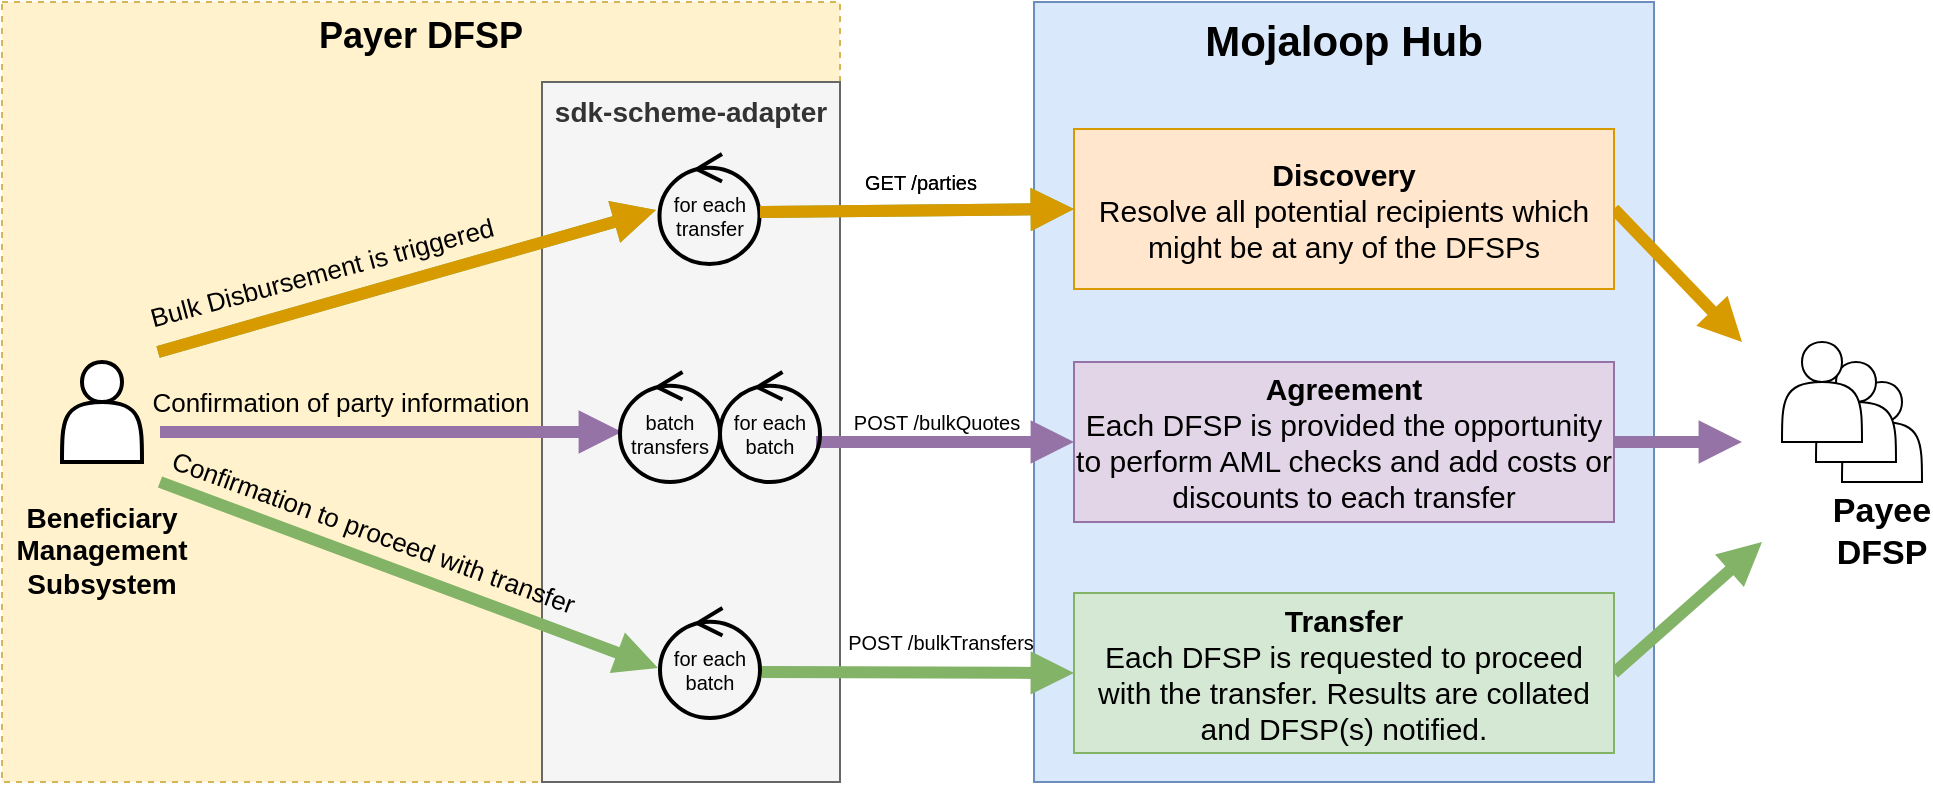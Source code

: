 <mxfile version="20.4.0" type="google" pages="4"><diagram id="Km1FcdJuY6J7c12wdV4D" name="Functional-Overview"><mxGraphModel grid="1" page="1" gridSize="10" guides="1" tooltips="1" connect="1" arrows="1" fold="1" pageScale="1" pageWidth="827" pageHeight="1169" math="0" shadow="0"><root><mxCell id="0"/><mxCell id="1" parent="0"/><mxCell id="uZc4KaeXep6uuGCHa83q-6" value="Payer DFSP" style="rounded=0;whiteSpace=wrap;html=1;dashed=1;fontSize=18;fillColor=#fff2cc;verticalAlign=top;fontStyle=1;strokeColor=#d6b656;" vertex="1" parent="1"><mxGeometry x="1" y="60" width="419" height="390" as="geometry"/></mxCell><mxCell id="uZc4KaeXep6uuGCHa83q-10" value="Mojaloop Hub" style="rounded=0;whiteSpace=wrap;html=1;fontFamily=Helvetica;fontSize=21;fillColor=#dae8fc;strokeColor=#6c8ebf;fontStyle=1;verticalAlign=top;" vertex="1" parent="1"><mxGeometry x="517" y="60" width="310" height="390" as="geometry"/></mxCell><mxCell id="uZc4KaeXep6uuGCHa83q-3" value="sdk-scheme-adapter" style="rounded=0;whiteSpace=wrap;html=1;rotation=0;verticalAlign=top;fontStyle=1;fillColor=#f5f5f5;fontColor=#333333;strokeColor=#666666;fontSize=14;" vertex="1" parent="1"><mxGeometry x="271" y="100" width="149" height="350" as="geometry"/></mxCell><mxCell id="uZc4KaeXep6uuGCHa83q-15" value="GET /parties" style="edgeStyle=none;rounded=0;orthogonalLoop=1;jettySize=auto;html=1;entryX=0;entryY=0.5;entryDx=0;entryDy=0;strokeWidth=6;fontFamily=Helvetica;fontSize=10;endArrow=block;endFill=1;fillColor=#d5e8d4;strokeColor=#82b366;labelBackgroundColor=none;spacing=0;" edge="1" parent="1"><mxGeometry x="0.021" y="14" relative="1" as="geometry"><mxPoint x="380" y="165" as="sourcePoint"/><mxPoint x="537" y="163.5" as="targetPoint"/><mxPoint as="offset"/></mxGeometry></mxCell><mxCell id="uZc4KaeXep6uuGCHa83q-7" value="" style="rounded=0;orthogonalLoop=1;jettySize=auto;html=1;fontSize=13;entryX=-0.035;entryY=0.509;entryDx=0;entryDy=0;fillColor=#d5e8d4;strokeColor=#82b366;strokeWidth=6;endArrow=block;endFill=1;exitX=0.093;exitY=1.08;exitDx=0;exitDy=0;exitPerimeter=0;entryPerimeter=0;labelBackgroundColor=none;" edge="1" parent="1" source="uZc4KaeXep6uuGCHa83q-32" target="uZc4KaeXep6uuGCHa83q-27"><mxGeometry x="-0.119" y="30" relative="1" as="geometry"><mxPoint x="181" y="210" as="sourcePoint"/><mxPoint x="334.75" y="165" as="targetPoint"/><mxPoint as="offset"/></mxGeometry></mxCell><mxCell id="uZc4KaeXep6uuGCHa83q-16" style="edgeStyle=none;rounded=0;orthogonalLoop=1;jettySize=auto;html=1;exitX=1;exitY=0.5;exitDx=0;exitDy=0;strokeWidth=6;fontFamily=Helvetica;fontSize=21;endArrow=block;endFill=1;fillColor=#ffe6cc;strokeColor=#d79b00;" edge="1" parent="1" source="uZc4KaeXep6uuGCHa83q-9"><mxGeometry relative="1" as="geometry"><mxPoint x="871" y="230" as="targetPoint"/></mxGeometry></mxCell><mxCell id="uZc4KaeXep6uuGCHa83q-9" value="&lt;b&gt;Discovery&lt;/b&gt;&lt;br&gt;Resolve all potential recipients which might be at any of the DFSPs on the service" style="text;html=1;strokeColor=#82b366;fillColor=#d5e8d4;align=center;verticalAlign=middle;whiteSpace=wrap;rounded=0;fontSize=15;" vertex="1" parent="1"><mxGeometry x="537" y="123.5" width="270" height="80" as="geometry"/></mxCell><mxCell id="uZc4KaeXep6uuGCHa83q-22" style="edgeStyle=none;rounded=0;orthogonalLoop=1;jettySize=auto;html=1;exitX=1;exitY=0.5;exitDx=0;exitDy=0;strokeWidth=6;fontFamily=Helvetica;fontSize=17;endArrow=block;endFill=1;fillColor=#e1d5e7;strokeColor=#9673a6;" edge="1" parent="1" source="uZc4KaeXep6uuGCHa83q-11"><mxGeometry relative="1" as="geometry"><mxPoint x="871" y="280" as="targetPoint"/></mxGeometry></mxCell><mxCell id="uZc4KaeXep6uuGCHa83q-11" value="&lt;b&gt;Agreement&lt;/b&gt;&lt;br&gt;Each DFSP is provided the opportunity to perform AML checks and add costs or discounts to each transfer" style="text;html=1;strokeColor=#9673a6;fillColor=#e1d5e7;align=center;verticalAlign=middle;whiteSpace=wrap;rounded=0;fontSize=15;" vertex="1" parent="1"><mxGeometry x="537" y="240" width="270" height="80" as="geometry"/></mxCell><mxCell id="uZc4KaeXep6uuGCHa83q-23" style="edgeStyle=none;rounded=0;orthogonalLoop=1;jettySize=auto;html=1;exitX=1;exitY=0.5;exitDx=0;exitDy=0;strokeWidth=6;fontFamily=Helvetica;fontSize=17;endArrow=block;endFill=1;fillColor=#d5e8d4;strokeColor=#82b366;" edge="1" parent="1" source="uZc4KaeXep6uuGCHa83q-12"><mxGeometry relative="1" as="geometry"><mxPoint x="881" y="330" as="targetPoint"/></mxGeometry></mxCell><mxCell id="uZc4KaeXep6uuGCHa83q-12" value="&lt;b&gt;Transfer&lt;/b&gt;&lt;br&gt;Each DFSP is requested to proceed with the transfer. Results are collated and DFSP(s) notified." style="text;html=1;strokeColor=#82b366;fillColor=#d5e8d4;align=center;verticalAlign=middle;whiteSpace=wrap;rounded=0;fontSize=15;" vertex="1" parent="1"><mxGeometry x="537" y="355.5" width="270" height="80" as="geometry"/></mxCell><mxCell id="uZc4KaeXep6uuGCHa83q-18" value="POST /bulkQuotes" style="edgeStyle=none;rounded=0;orthogonalLoop=1;jettySize=auto;html=1;exitX=0.96;exitY=0.636;exitDx=0;exitDy=0;entryX=0;entryY=0.5;entryDx=0;entryDy=0;strokeWidth=6;fontFamily=Helvetica;fontSize=10;endArrow=block;endFill=1;fillColor=#e1d5e7;strokeColor=#9673a6;labelBackgroundColor=none;exitPerimeter=0;" edge="1" parent="1" source="uZc4KaeXep6uuGCHa83q-28" target="uZc4KaeXep6uuGCHa83q-11"><mxGeometry x="-0.072" y="10" relative="1" as="geometry"><mxPoint x="400" y="280" as="sourcePoint"/><mxPoint as="offset"/></mxGeometry></mxCell><mxCell id="uZc4KaeXep6uuGCHa83q-19" value="POST /bulkTransfers" style="edgeStyle=none;rounded=0;orthogonalLoop=1;jettySize=auto;html=1;exitX=1.02;exitY=0.582;exitDx=0;exitDy=0;entryX=0;entryY=0.5;entryDx=0;entryDy=0;strokeWidth=6;fontFamily=Helvetica;fontSize=10;endArrow=block;endFill=1;fillColor=#d5e8d4;strokeColor=#82b366;labelBackgroundColor=none;exitPerimeter=0;" edge="1" parent="1" source="uZc4KaeXep6uuGCHa83q-30" target="uZc4KaeXep6uuGCHa83q-12"><mxGeometry x="0.14" y="15" relative="1" as="geometry"><mxPoint x="374.75" y="400" as="sourcePoint"/><mxPoint as="offset"/></mxGeometry></mxCell><mxCell id="uZc4KaeXep6uuGCHa83q-17" value="Payee DFSP" style="shape=actor;whiteSpace=wrap;html=1;verticalAlign=bottom;spacingBottom=-48;spacingTop=44;fontSize=17;fontStyle=1" vertex="1" parent="1"><mxGeometry x="921" y="250" width="40" height="50" as="geometry"/></mxCell><mxCell id="uZc4KaeXep6uuGCHa83q-20" value="" style="shape=actor;whiteSpace=wrap;html=1;verticalAlign=bottom;spacingBottom=-48;spacingTop=44;fontSize=17;fontStyle=1" vertex="1" parent="1"><mxGeometry x="908" y="240" width="40" height="50" as="geometry"/></mxCell><mxCell id="uZc4KaeXep6uuGCHa83q-21" value="" style="shape=actor;whiteSpace=wrap;html=1;verticalAlign=bottom;spacingBottom=-48;spacingTop=44;fontSize=17;fontStyle=1" vertex="1" parent="1"><mxGeometry x="891" y="230" width="40" height="50" as="geometry"/></mxCell><mxCell id="uZc4KaeXep6uuGCHa83q-25" value="" style="edgeStyle=none;rounded=0;orthogonalLoop=1;jettySize=auto;html=1;entryX=-0.02;entryY=0.545;entryDx=0;entryDy=0;strokeWidth=6;fontFamily=Helvetica;fontSize=13;endArrow=block;endFill=1;fillColor=#d5e8d4;strokeColor=#82b366;entryPerimeter=0;labelBackgroundColor=none;" edge="1" parent="1" target="uZc4KaeXep6uuGCHa83q-30"><mxGeometry x="0.144" y="-12" relative="1" as="geometry"><mxPoint x="80" y="300" as="sourcePoint"/><mxPoint x="334.75" y="400" as="targetPoint"/><mxPoint as="offset"/></mxGeometry></mxCell><mxCell id="uZc4KaeXep6uuGCHa83q-24" value="Confirmation of party information" style="edgeStyle=none;rounded=0;orthogonalLoop=1;jettySize=auto;html=1;entryX=0.02;entryY=0.545;entryDx=0;entryDy=0;strokeWidth=6;fontFamily=Helvetica;fontSize=13;endArrow=block;endFill=1;fillColor=#e1d5e7;strokeColor=#9673a6;labelBackgroundColor=none;entryPerimeter=0;" edge="1" parent="1" target="uZc4KaeXep6uuGCHa83q-26"><mxGeometry x="-0.221" y="15" relative="1" as="geometry"><mxPoint x="80" y="275" as="sourcePoint"/><mxPoint as="offset"/></mxGeometry></mxCell><mxCell id="uZc4KaeXep6uuGCHa83q-1" value="Beneficiary Management Subsystem" style="shape=actor;whiteSpace=wrap;html=1;verticalAlign=bottom;spacingBottom=-72;spacingTop=48;fontSize=14;strokeWidth=2;fontStyle=1" vertex="1" parent="1"><mxGeometry x="31" y="240" width="40" height="50" as="geometry"/></mxCell><mxCell id="uZc4KaeXep6uuGCHa83q-26" value="batch transfers" style="ellipse;shape=umlControl;whiteSpace=wrap;html=1;fontFamily=Helvetica;fontSize=10;fillColor=none;strokeWidth=2;" vertex="1" parent="1"><mxGeometry x="310" y="245" width="50" height="55" as="geometry"/></mxCell><mxCell id="uZc4KaeXep6uuGCHa83q-27" value="for each transfer" style="ellipse;shape=umlControl;whiteSpace=wrap;html=1;fontFamily=Helvetica;fontSize=10;fillColor=none;strokeWidth=2;" vertex="1" parent="1"><mxGeometry x="329.75" y="136" width="50" height="55" as="geometry"/></mxCell><mxCell id="uZc4KaeXep6uuGCHa83q-28" value="for each batch" style="ellipse;shape=umlControl;whiteSpace=wrap;html=1;fontFamily=Helvetica;fontSize=10;fillColor=none;strokeWidth=2;" vertex="1" parent="1"><mxGeometry x="360" y="245" width="50" height="55" as="geometry"/></mxCell><mxCell id="uZc4KaeXep6uuGCHa83q-30" value="for each batch" style="ellipse;shape=umlControl;whiteSpace=wrap;html=1;fontFamily=Helvetica;fontSize=10;fillColor=none;strokeWidth=2;" vertex="1" parent="1"><mxGeometry x="330" y="363" width="50" height="55" as="geometry"/></mxCell><mxCell id="uZc4KaeXep6uuGCHa83q-31" value="&lt;span style=&quot;&quot;&gt;Confirmation to proceed with transfer&lt;/span&gt;" style="text;html=1;strokeColor=none;fillColor=none;align=center;verticalAlign=middle;whiteSpace=wrap;rounded=0;strokeWidth=2;fontFamily=Helvetica;fontSize=13;rotation=20;" vertex="1" parent="1"><mxGeometry x="77" y="310" width="220" height="30" as="geometry"/></mxCell><mxCell id="uZc4KaeXep6uuGCHa83q-32" value="&lt;span style=&quot;&quot;&gt;Bulk Disbursement is triggered&lt;/span&gt;" style="text;html=1;strokeColor=none;fillColor=none;align=center;verticalAlign=middle;whiteSpace=wrap;rounded=0;strokeWidth=2;fontFamily=Helvetica;fontSize=13;rotation=-15;" vertex="1" parent="1"><mxGeometry x="51" y="180" width="220" height="30" as="geometry"/></mxCell><mxCell id="uZc4KaeXep6uuGCHa83q-35" value="" style="rounded=0;orthogonalLoop=1;jettySize=auto;html=1;fontSize=13;entryX=-0.035;entryY=0.509;entryDx=0;entryDy=0;fillColor=#ffe6cc;strokeColor=#d79b00;strokeWidth=6;endArrow=block;endFill=1;exitX=0.093;exitY=1.08;exitDx=0;exitDy=0;exitPerimeter=0;entryPerimeter=0;labelBackgroundColor=none;" edge="1" parent="1"><mxGeometry x="-0.119" y="30" relative="1" as="geometry"><mxPoint x="79.014" y="234.982" as="sourcePoint"/><mxPoint x="328" y="163.995" as="targetPoint"/><mxPoint as="offset"/></mxGeometry></mxCell><mxCell id="uZc4KaeXep6uuGCHa83q-36" value="GET /parties" style="edgeStyle=none;rounded=0;orthogonalLoop=1;jettySize=auto;html=1;entryX=0;entryY=0.5;entryDx=0;entryDy=0;strokeWidth=6;fontFamily=Helvetica;fontSize=10;endArrow=block;endFill=1;fillColor=#ffe6cc;strokeColor=#d79b00;labelBackgroundColor=none;spacing=0;" edge="1" parent="1"><mxGeometry x="0.021" y="14" relative="1" as="geometry"><mxPoint x="380" y="165" as="sourcePoint"/><mxPoint x="537" y="163.5" as="targetPoint"/><mxPoint as="offset"/></mxGeometry></mxCell><mxCell id="uZc4KaeXep6uuGCHa83q-37" value="&lt;b&gt;Discovery&lt;/b&gt;&lt;br&gt;Resolve all potential recipients which might be at any of the DFSPs" style="text;html=1;strokeColor=#d79b00;fillColor=#ffe6cc;align=center;verticalAlign=middle;whiteSpace=wrap;rounded=0;fontSize=15;" vertex="1" parent="1"><mxGeometry x="537" y="123.5" width="270" height="80" as="geometry"/></mxCell></root></mxGraphModel></diagram><diagram id="JYFvtUEj4bcRyOcJ0_q2" name="Architecture-Diagram"><mxGraphModel grid="1" page="1" gridSize="10" guides="1" tooltips="1" connect="1" arrows="1" fold="1" pageScale="1" pageWidth="827" pageHeight="1169" math="0" shadow="0"><root><mxCell id="0"/><mxCell id="1" parent="0"/><mxCell id="7JQZoFdQIKebYsXGwiGQ-84" value="SDK-Scheme-Adapter with Bulk Enabled" style="rounded=0;whiteSpace=wrap;html=1;dashed=1;strokeWidth=2;fontSize=15;verticalAlign=top;fontStyle=1" vertex="1" parent="1"><mxGeometry x="180" y="90" width="470" height="570" as="geometry"/></mxCell><mxCell id="7JQZoFdQIKebYsXGwiGQ-87" style="edgeStyle=orthogonalEdgeStyle;rounded=0;orthogonalLoop=1;jettySize=auto;html=1;exitX=1;exitY=0.5;exitDx=0;exitDy=0;entryX=-0.011;entryY=0.452;entryDx=0;entryDy=0;entryPerimeter=0;strokeWidth=3;fontSize=15;startArrow=block;startFill=1;endArrow=none;endFill=0;" edge="1" parent="1" source="7JQZoFdQIKebYsXGwiGQ-1" target="7JQZoFdQIKebYsXGwiGQ-3"><mxGeometry relative="1" as="geometry"/></mxCell><mxCell id="7JQZoFdQIKebYsXGwiGQ-1" value="&lt;div&gt;&lt;font size=&quot;1&quot;&gt;&lt;b style=&quot;font-size: 16px;&quot;&gt;Payer DFSP &lt;br&gt;&lt;/b&gt;&lt;/font&gt;&lt;/div&gt;&lt;div&gt;&lt;font size=&quot;1&quot;&gt;&lt;b style=&quot;font-size: 16px;&quot;&gt;&lt;br&gt;&lt;/b&gt;&lt;/font&gt;&lt;/div&gt;&lt;div&gt;Core banking system / Beneficiary Management System&lt;/div&gt;" style="rounded=0;whiteSpace=wrap;html=1;fillColor=#f5f5f5;fontColor=#333333;strokeColor=#666666;" vertex="1" parent="1"><mxGeometry x="40" y="160" width="100" height="170" as="geometry"/></mxCell><mxCell id="7JQZoFdQIKebYsXGwiGQ-2" value="&lt;div&gt;&lt;font size=&quot;1&quot;&gt;&lt;b style=&quot;font-size: 16px;&quot;&gt;Mojaloop FSPIOP&lt;/b&gt;&lt;/font&gt;&lt;/div&gt;" style="rounded=0;whiteSpace=wrap;html=1;fillColor=#dae8fc;strokeColor=#6c8ebf;" vertex="1" parent="1"><mxGeometry x="680" y="160" width="100" height="170" as="geometry"/></mxCell><mxCell id="7JQZoFdQIKebYsXGwiGQ-88" style="edgeStyle=orthogonalEdgeStyle;rounded=0;orthogonalLoop=1;jettySize=auto;html=1;exitX=0;exitY=0.75;exitDx=0;exitDy=0;entryX=1.03;entryY=0.865;entryDx=0;entryDy=0;entryPerimeter=0;strokeWidth=3;fontSize=15;startArrow=block;startFill=1;endArrow=none;endFill=0;" edge="1" parent="1"><mxGeometry relative="1" as="geometry"><mxPoint x="209" y="270.5" as="sourcePoint"/><mxPoint x="143" y="270.05" as="targetPoint"/><Array as="points"><mxPoint x="160" y="270"/><mxPoint x="160" y="270"/></Array></mxGeometry></mxCell><mxCell id="7JQZoFdQIKebYsXGwiGQ-3" value="Backend API" style="rounded=0;whiteSpace=wrap;html=1;fontSize=16;fillColor=#ffe6cc;strokeColor=#d79b00;" vertex="1" parent="1"><mxGeometry x="209" y="150" width="90" height="210" as="geometry"/></mxCell><mxCell id="7JQZoFdQIKebYsXGwiGQ-4" value="Domain Event Handler" style="rounded=0;whiteSpace=wrap;html=1;fontSize=16;fillColor=#fff2cc;strokeColor=#d6b656;" vertex="1" parent="1"><mxGeometry x="329" y="150" width="70" height="210" as="geometry"/></mxCell><mxCell id="7JQZoFdQIKebYsXGwiGQ-5" value="Command Event Handler" style="rounded=0;whiteSpace=wrap;html=1;fontSize=16;fillColor=#f8cecc;strokeColor=#b85450;" vertex="1" parent="1"><mxGeometry x="416" y="150" width="110" height="210" as="geometry"/></mxCell><mxCell id="7JQZoFdQIKebYsXGwiGQ-6" value="FSPIOP API" style="rounded=0;whiteSpace=wrap;html=1;fontSize=16;fillColor=#e1d5e7;strokeColor=#9673a6;" vertex="1" parent="1"><mxGeometry x="539" y="150" width="71" height="210" as="geometry"/></mxCell><mxCell id="7JQZoFdQIKebYsXGwiGQ-44" value="" style="group" connectable="0" vertex="1" parent="1"><mxGeometry x="228.28" y="328.426" width="44.29" height="23.143" as="geometry"/></mxCell><mxCell id="7JQZoFdQIKebYsXGwiGQ-40" value="" style="group" connectable="0" vertex="1" parent="7JQZoFdQIKebYsXGwiGQ-44"><mxGeometry width="44.29" height="13.143" as="geometry"/></mxCell><mxCell id="7JQZoFdQIKebYsXGwiGQ-38" value="" style="shape=cylinder3;whiteSpace=wrap;html=1;boundedLbl=1;backgroundOutline=1;size=4.141;fontSize=16;rotation=90;fillColor=#dae8fc;strokeColor=#6c8ebf;" vertex="1" parent="7JQZoFdQIKebYsXGwiGQ-40"><mxGeometry x="17" y="-15.576" width="10.29" height="44.29" as="geometry"/></mxCell><mxCell id="7JQZoFdQIKebYsXGwiGQ-39" value="Producer" style="text;html=1;strokeColor=none;fillColor=none;align=center;verticalAlign=middle;whiteSpace=wrap;rounded=0;fontSize=6;" vertex="1" parent="7JQZoFdQIKebYsXGwiGQ-40"><mxGeometry x="4.994" width="30.294" height="13.143" as="geometry"/></mxCell><mxCell id="7JQZoFdQIKebYsXGwiGQ-41" value="" style="group" connectable="0" vertex="1" parent="7JQZoFdQIKebYsXGwiGQ-44"><mxGeometry y="10" width="44.29" height="13.143" as="geometry"/></mxCell><mxCell id="7JQZoFdQIKebYsXGwiGQ-42" value="" style="shape=cylinder3;whiteSpace=wrap;html=1;boundedLbl=1;backgroundOutline=1;size=4.141;fontSize=16;rotation=90;fillColor=#dae8fc;strokeColor=#6c8ebf;" vertex="1" parent="7JQZoFdQIKebYsXGwiGQ-41"><mxGeometry x="17" y="-15.576" width="10.29" height="44.29" as="geometry"/></mxCell><mxCell id="7JQZoFdQIKebYsXGwiGQ-43" value="Consumer" style="text;html=1;strokeColor=none;fillColor=none;align=center;verticalAlign=middle;whiteSpace=wrap;rounded=0;fontSize=6;" vertex="1" parent="7JQZoFdQIKebYsXGwiGQ-41"><mxGeometry x="4.994" width="30.294" height="13.143" as="geometry"/></mxCell><mxCell id="7JQZoFdQIKebYsXGwiGQ-46" value="" style="group" connectable="0" vertex="1" parent="1"><mxGeometry x="338.28" y="328.426" width="44.29" height="23.143" as="geometry"/></mxCell><mxCell id="7JQZoFdQIKebYsXGwiGQ-47" value="" style="group" connectable="0" vertex="1" parent="7JQZoFdQIKebYsXGwiGQ-46"><mxGeometry width="44.29" height="13.143" as="geometry"/></mxCell><mxCell id="7JQZoFdQIKebYsXGwiGQ-48" value="" style="shape=cylinder3;whiteSpace=wrap;html=1;boundedLbl=1;backgroundOutline=1;size=4.141;fontSize=16;rotation=90;fillColor=#dae8fc;strokeColor=#6c8ebf;" vertex="1" parent="7JQZoFdQIKebYsXGwiGQ-47"><mxGeometry x="17" y="-15.576" width="10.29" height="44.29" as="geometry"/></mxCell><mxCell id="7JQZoFdQIKebYsXGwiGQ-49" value="Producer" style="text;html=1;strokeColor=none;fillColor=none;align=center;verticalAlign=middle;whiteSpace=wrap;rounded=0;fontSize=6;" vertex="1" parent="7JQZoFdQIKebYsXGwiGQ-47"><mxGeometry x="4.994" width="30.294" height="13.143" as="geometry"/></mxCell><mxCell id="7JQZoFdQIKebYsXGwiGQ-50" value="" style="group" connectable="0" vertex="1" parent="7JQZoFdQIKebYsXGwiGQ-46"><mxGeometry y="10" width="44.29" height="13.143" as="geometry"/></mxCell><mxCell id="7JQZoFdQIKebYsXGwiGQ-51" value="" style="shape=cylinder3;whiteSpace=wrap;html=1;boundedLbl=1;backgroundOutline=1;size=4.141;fontSize=16;rotation=90;fillColor=#dae8fc;strokeColor=#6c8ebf;" vertex="1" parent="7JQZoFdQIKebYsXGwiGQ-50"><mxGeometry x="17" y="-15.576" width="10.29" height="44.29" as="geometry"/></mxCell><mxCell id="7JQZoFdQIKebYsXGwiGQ-52" value="Consumer" style="text;html=1;strokeColor=none;fillColor=none;align=center;verticalAlign=middle;whiteSpace=wrap;rounded=0;fontSize=6;" vertex="1" parent="7JQZoFdQIKebYsXGwiGQ-50"><mxGeometry x="4.994" width="30.294" height="13.143" as="geometry"/></mxCell><mxCell id="7JQZoFdQIKebYsXGwiGQ-53" value="" style="group" connectable="0" vertex="1" parent="1"><mxGeometry x="444.28" y="328.426" width="44.29" height="23.143" as="geometry"/></mxCell><mxCell id="7JQZoFdQIKebYsXGwiGQ-54" value="" style="group" connectable="0" vertex="1" parent="7JQZoFdQIKebYsXGwiGQ-53"><mxGeometry width="44.29" height="13.143" as="geometry"/></mxCell><mxCell id="7JQZoFdQIKebYsXGwiGQ-55" value="" style="shape=cylinder3;whiteSpace=wrap;html=1;boundedLbl=1;backgroundOutline=1;size=4.141;fontSize=16;rotation=90;fillColor=#dae8fc;strokeColor=#6c8ebf;" vertex="1" parent="7JQZoFdQIKebYsXGwiGQ-54"><mxGeometry x="17" y="-15.576" width="10.29" height="44.29" as="geometry"/></mxCell><mxCell id="7JQZoFdQIKebYsXGwiGQ-56" value="Producer" style="text;html=1;strokeColor=none;fillColor=none;align=center;verticalAlign=middle;whiteSpace=wrap;rounded=0;fontSize=6;" vertex="1" parent="7JQZoFdQIKebYsXGwiGQ-54"><mxGeometry x="4.994" width="30.294" height="13.143" as="geometry"/></mxCell><mxCell id="7JQZoFdQIKebYsXGwiGQ-57" value="" style="group" connectable="0" vertex="1" parent="7JQZoFdQIKebYsXGwiGQ-53"><mxGeometry y="10" width="44.29" height="13.143" as="geometry"/></mxCell><mxCell id="7JQZoFdQIKebYsXGwiGQ-58" value="" style="shape=cylinder3;whiteSpace=wrap;html=1;boundedLbl=1;backgroundOutline=1;size=4.141;fontSize=16;rotation=90;fillColor=#dae8fc;strokeColor=#6c8ebf;" vertex="1" parent="7JQZoFdQIKebYsXGwiGQ-57"><mxGeometry x="17" y="-15.576" width="10.29" height="44.29" as="geometry"/></mxCell><mxCell id="7JQZoFdQIKebYsXGwiGQ-59" value="Consumer" style="text;html=1;strokeColor=none;fillColor=none;align=center;verticalAlign=middle;whiteSpace=wrap;rounded=0;fontSize=6;" vertex="1" parent="7JQZoFdQIKebYsXGwiGQ-57"><mxGeometry x="4.994" width="30.294" height="13.143" as="geometry"/></mxCell><mxCell id="7JQZoFdQIKebYsXGwiGQ-60" value="" style="group" connectable="0" vertex="1" parent="1"><mxGeometry x="548.28" y="328.426" width="44.29" height="23.143" as="geometry"/></mxCell><mxCell id="7JQZoFdQIKebYsXGwiGQ-61" value="" style="group" connectable="0" vertex="1" parent="7JQZoFdQIKebYsXGwiGQ-60"><mxGeometry width="44.29" height="13.143" as="geometry"/></mxCell><mxCell id="7JQZoFdQIKebYsXGwiGQ-62" value="" style="shape=cylinder3;whiteSpace=wrap;html=1;boundedLbl=1;backgroundOutline=1;size=4.141;fontSize=16;rotation=90;fillColor=#dae8fc;strokeColor=#6c8ebf;" vertex="1" parent="7JQZoFdQIKebYsXGwiGQ-61"><mxGeometry x="17" y="-15.576" width="10.29" height="44.29" as="geometry"/></mxCell><mxCell id="7JQZoFdQIKebYsXGwiGQ-63" value="Producer" style="text;html=1;strokeColor=none;fillColor=none;align=center;verticalAlign=middle;whiteSpace=wrap;rounded=0;fontSize=6;" vertex="1" parent="7JQZoFdQIKebYsXGwiGQ-61"><mxGeometry x="4.994" width="30.294" height="13.143" as="geometry"/></mxCell><mxCell id="7JQZoFdQIKebYsXGwiGQ-64" value="" style="group" connectable="0" vertex="1" parent="7JQZoFdQIKebYsXGwiGQ-60"><mxGeometry y="10" width="44.29" height="13.143" as="geometry"/></mxCell><mxCell id="7JQZoFdQIKebYsXGwiGQ-65" value="" style="shape=cylinder3;whiteSpace=wrap;html=1;boundedLbl=1;backgroundOutline=1;size=4.141;fontSize=16;rotation=90;fillColor=#dae8fc;strokeColor=#6c8ebf;" vertex="1" parent="7JQZoFdQIKebYsXGwiGQ-64"><mxGeometry x="17" y="-15.576" width="10.29" height="44.29" as="geometry"/></mxCell><mxCell id="7JQZoFdQIKebYsXGwiGQ-66" value="Consumer" style="text;html=1;strokeColor=none;fillColor=none;align=center;verticalAlign=middle;whiteSpace=wrap;rounded=0;fontSize=6;" vertex="1" parent="7JQZoFdQIKebYsXGwiGQ-64"><mxGeometry x="4.994" width="30.294" height="13.143" as="geometry"/></mxCell><mxCell id="7JQZoFdQIKebYsXGwiGQ-67" value="&lt;div style=&quot;font-size: 6px;&quot;&gt;State&lt;/div&gt;&lt;div style=&quot;font-size: 6px;&quot;&gt;Store&lt;/div&gt;" style="shape=cylinder3;whiteSpace=wrap;html=1;boundedLbl=1;backgroundOutline=1;size=6.286;fontSize=6;" vertex="1" parent="1"><mxGeometry x="461.36" y="291.57" width="19.28" height="30" as="geometry"/></mxCell><mxCell id="7JQZoFdQIKebYsXGwiGQ-68" value="&lt;div style=&quot;font-size: 6px;&quot;&gt;State&lt;/div&gt;&lt;div style=&quot;font-size: 6px;&quot;&gt;Store&lt;/div&gt;" style="shape=cylinder3;whiteSpace=wrap;html=1;boundedLbl=1;backgroundOutline=1;size=6.286;fontSize=6;" vertex="1" parent="1"><mxGeometry x="354.36" y="291.57" width="19.28" height="30" as="geometry"/></mxCell><mxCell id="7JQZoFdQIKebYsXGwiGQ-71" value="" style="group;fillColor=#f5f5f5;fontColor=#333333;strokeColor=#666666;" connectable="0" vertex="1" parent="1"><mxGeometry x="209" y="450" width="410" height="180" as="geometry"/></mxCell><mxCell id="7JQZoFdQIKebYsXGwiGQ-69" value="Infrastructure" style="rounded=0;whiteSpace=wrap;html=1;fontSize=20;fillColor=none;dashed=1;strokeWidth=2;fontStyle=1;verticalAlign=top;" vertex="1" parent="7JQZoFdQIKebYsXGwiGQ-71"><mxGeometry width="410" height="180" as="geometry"/></mxCell><mxCell id="7JQZoFdQIKebYsXGwiGQ-9" value="&lt;div&gt;State&lt;/div&gt;&lt;div&gt;Store&lt;/div&gt;" style="shape=cylinder3;whiteSpace=wrap;html=1;boundedLbl=1;backgroundOutline=1;size=15;fontSize=16;" vertex="1" parent="7JQZoFdQIKebYsXGwiGQ-71"><mxGeometry x="290" y="60" width="80" height="100" as="geometry"/></mxCell><mxCell id="7JQZoFdQIKebYsXGwiGQ-12" value="" style="group" connectable="0" vertex="1" parent="7JQZoFdQIKebYsXGwiGQ-71"><mxGeometry x="37" y="60" width="170" height="35" as="geometry"/></mxCell><mxCell id="7JQZoFdQIKebYsXGwiGQ-10" value="" style="shape=cylinder3;whiteSpace=wrap;html=1;boundedLbl=1;backgroundOutline=1;size=15;fontSize=16;rotation=90;fillColor=#dae8fc;strokeColor=#6c8ebf;" vertex="1" parent="7JQZoFdQIKebYsXGwiGQ-12"><mxGeometry x="67.5" y="-67.5" width="35" height="170" as="geometry"/></mxCell><mxCell id="7JQZoFdQIKebYsXGwiGQ-11" value="Producer" style="text;html=1;strokeColor=none;fillColor=none;align=center;verticalAlign=middle;whiteSpace=wrap;rounded=0;fontSize=16;" vertex="1" parent="7JQZoFdQIKebYsXGwiGQ-12"><mxGeometry x="30" y="7.5" width="103" height="23" as="geometry"/></mxCell><mxCell id="7JQZoFdQIKebYsXGwiGQ-13" value="" style="group" connectable="0" vertex="1" parent="7JQZoFdQIKebYsXGwiGQ-71"><mxGeometry x="37" y="110" width="183" height="42.5" as="geometry"/></mxCell><mxCell id="7JQZoFdQIKebYsXGwiGQ-14" value="" style="shape=cylinder3;whiteSpace=wrap;html=1;boundedLbl=1;backgroundOutline=1;size=15;fontSize=16;rotation=90;fillColor=#dae8fc;strokeColor=#6c8ebf;" vertex="1" parent="7JQZoFdQIKebYsXGwiGQ-13"><mxGeometry x="67.5" y="-67.5" width="35" height="170" as="geometry"/></mxCell><mxCell id="7JQZoFdQIKebYsXGwiGQ-15" value="Consumer" style="text;html=1;strokeColor=none;fillColor=none;align=center;verticalAlign=middle;whiteSpace=wrap;rounded=0;fontSize=16;" vertex="1" parent="7JQZoFdQIKebYsXGwiGQ-13"><mxGeometry x="30" y="7.5" width="103" height="23" as="geometry"/></mxCell><mxCell id="7JQZoFdQIKebYsXGwiGQ-70" value="Dependency Injection" style="text;html=1;strokeColor=none;fillColor=none;align=center;verticalAlign=middle;whiteSpace=wrap;rounded=0;dashed=1;strokeWidth=2;fontSize=15;" vertex="1" parent="7JQZoFdQIKebYsXGwiGQ-71"><mxGeometry y="160" width="160" height="20" as="geometry"/></mxCell><mxCell id="7JQZoFdQIKebYsXGwiGQ-85" value="Kafka" style="text;html=1;strokeColor=none;fillColor=none;align=center;verticalAlign=middle;whiteSpace=wrap;rounded=0;dashed=1;strokeWidth=2;fontSize=15;fontStyle=1" vertex="1" parent="7JQZoFdQIKebYsXGwiGQ-71"><mxGeometry x="92" y="30" width="60" height="30" as="geometry"/></mxCell><mxCell id="7JQZoFdQIKebYsXGwiGQ-72" value="&lt;div align=&quot;left&quot;&gt;Domain Events&amp;nbsp; &lt;br&gt;&lt;/div&gt;" style="endArrow=none;html=1;rounded=0;fontSize=15;fillColor=#ffe6cc;strokeColor=#d79b00;strokeWidth=5;" edge="1" parent="1"><mxGeometry x="-0.871" width="50" height="50" relative="1" as="geometry"><mxPoint x="50" y="390" as="sourcePoint"/><mxPoint x="700" y="390" as="targetPoint"/><mxPoint as="offset"/></mxGeometry></mxCell><mxCell id="7JQZoFdQIKebYsXGwiGQ-74" value="&lt;div align=&quot;left&quot;&gt;Command Events&amp;nbsp; &lt;br&gt;&lt;/div&gt;" style="endArrow=none;html=1;rounded=0;fontSize=15;fillColor=#e1d5e7;strokeColor=#9673a6;strokeWidth=5;" edge="1" parent="1"><mxGeometry x="-0.871" width="50" height="50" relative="1" as="geometry"><mxPoint x="60" y="420" as="sourcePoint"/><mxPoint x="700" y="420.0" as="targetPoint"/><mxPoint as="offset"/></mxGeometry></mxCell><mxCell id="7JQZoFdQIKebYsXGwiGQ-77" style="edgeStyle=orthogonalEdgeStyle;rounded=0;orthogonalLoop=1;jettySize=auto;html=1;exitX=0.5;exitY=0;exitDx=0;exitDy=0;exitPerimeter=0;strokeWidth=3;fontSize=15;endArrow=block;endFill=1;fillColor=#ffe6cc;strokeColor=#d79b00;" edge="1" parent="1" source="7JQZoFdQIKebYsXGwiGQ-38"><mxGeometry relative="1" as="geometry"><mxPoint x="309" y="390" as="targetPoint"/></mxGeometry></mxCell><mxCell id="7JQZoFdQIKebYsXGwiGQ-78" style="edgeStyle=orthogonalEdgeStyle;rounded=0;orthogonalLoop=1;jettySize=auto;html=1;exitX=0.5;exitY=1;exitDx=0;exitDy=0;exitPerimeter=0;strokeWidth=3;fontSize=15;endArrow=none;endFill=0;startArrow=block;startFill=1;fillColor=#ffe6cc;strokeColor=#d79b00;" edge="1" parent="1" source="7JQZoFdQIKebYsXGwiGQ-42"><mxGeometry relative="1" as="geometry"><mxPoint x="199" y="390" as="targetPoint"/></mxGeometry></mxCell><mxCell id="7JQZoFdQIKebYsXGwiGQ-79" style="edgeStyle=orthogonalEdgeStyle;rounded=0;orthogonalLoop=1;jettySize=auto;html=1;exitX=0.5;exitY=0;exitDx=0;exitDy=0;exitPerimeter=0;strokeWidth=3;fontSize=15;startArrow=none;startFill=0;endArrow=block;endFill=1;fillColor=#e1d5e7;strokeColor=#9673a6;" edge="1" parent="1" source="7JQZoFdQIKebYsXGwiGQ-48"><mxGeometry relative="1" as="geometry"><mxPoint x="409" y="420" as="targetPoint"/></mxGeometry></mxCell><mxCell id="7JQZoFdQIKebYsXGwiGQ-80" style="edgeStyle=orthogonalEdgeStyle;rounded=0;orthogonalLoop=1;jettySize=auto;html=1;exitX=0.5;exitY=1;exitDx=0;exitDy=0;exitPerimeter=0;strokeWidth=3;fontSize=15;startArrow=block;startFill=1;endArrow=none;endFill=0;fillColor=#ffe6cc;strokeColor=#d79b00;" edge="1" parent="1" source="7JQZoFdQIKebYsXGwiGQ-51"><mxGeometry relative="1" as="geometry"><mxPoint x="319" y="390" as="targetPoint"/></mxGeometry></mxCell><mxCell id="7JQZoFdQIKebYsXGwiGQ-81" style="edgeStyle=orthogonalEdgeStyle;rounded=0;orthogonalLoop=1;jettySize=auto;html=1;exitX=0.5;exitY=0;exitDx=0;exitDy=0;exitPerimeter=0;strokeWidth=3;fontSize=15;startArrow=none;startFill=0;endArrow=block;endFill=1;fillColor=#ffe6cc;strokeColor=#d79b00;" edge="1" parent="1" source="7JQZoFdQIKebYsXGwiGQ-55"><mxGeometry relative="1" as="geometry"><mxPoint x="512" y="390" as="targetPoint"/></mxGeometry></mxCell><mxCell id="7JQZoFdQIKebYsXGwiGQ-82" style="edgeStyle=orthogonalEdgeStyle;rounded=0;orthogonalLoop=1;jettySize=auto;html=1;exitX=0.5;exitY=0;exitDx=0;exitDy=0;exitPerimeter=0;strokeWidth=3;fontSize=15;startArrow=none;startFill=0;endArrow=block;endFill=1;fillColor=#ffe6cc;strokeColor=#d79b00;" edge="1" parent="1" source="7JQZoFdQIKebYsXGwiGQ-62"><mxGeometry relative="1" as="geometry"><mxPoint x="619" y="390" as="targetPoint"/></mxGeometry></mxCell><mxCell id="7JQZoFdQIKebYsXGwiGQ-83" style="edgeStyle=orthogonalEdgeStyle;rounded=0;orthogonalLoop=1;jettySize=auto;html=1;exitX=0.5;exitY=1;exitDx=0;exitDy=0;exitPerimeter=0;strokeWidth=3;fontSize=15;startArrow=block;startFill=1;endArrow=none;endFill=0;fillColor=#e1d5e7;strokeColor=#9673a6;" edge="1" parent="1" source="7JQZoFdQIKebYsXGwiGQ-58"><mxGeometry relative="1" as="geometry"><mxPoint x="422" y="420" as="targetPoint"/></mxGeometry></mxCell><mxCell id="7JQZoFdQIKebYsXGwiGQ-86" value="Redis" style="text;html=1;strokeColor=none;fillColor=none;align=center;verticalAlign=middle;whiteSpace=wrap;rounded=0;dashed=1;strokeWidth=2;fontSize=15;fontStyle=1" vertex="1" parent="1"><mxGeometry x="510" y="511" width="60" height="30" as="geometry"/></mxCell><mxCell id="7JQZoFdQIKebYsXGwiGQ-89" style="edgeStyle=orthogonalEdgeStyle;rounded=0;orthogonalLoop=1;jettySize=auto;html=1;exitX=1;exitY=0.5;exitDx=0;exitDy=0;entryX=-0.011;entryY=0.452;entryDx=0;entryDy=0;entryPerimeter=0;strokeWidth=3;fontSize=15;startArrow=block;startFill=1;endArrow=none;endFill=0;" edge="1" parent="1"><mxGeometry relative="1" as="geometry"><mxPoint x="611" y="245" as="sourcePoint"/><mxPoint x="679.01" y="244.92" as="targetPoint"/><Array as="points"><mxPoint x="660" y="245"/><mxPoint x="660" y="245"/></Array></mxGeometry></mxCell><mxCell id="7JQZoFdQIKebYsXGwiGQ-90" style="edgeStyle=orthogonalEdgeStyle;rounded=0;orthogonalLoop=1;jettySize=auto;html=1;exitX=0;exitY=0.75;exitDx=0;exitDy=0;entryX=1.03;entryY=0.865;entryDx=0;entryDy=0;entryPerimeter=0;strokeWidth=3;fontSize=15;startArrow=block;startFill=1;endArrow=none;endFill=0;" edge="1" parent="1"><mxGeometry relative="1" as="geometry"><mxPoint x="680" y="270.5" as="sourcePoint"/><mxPoint x="614" y="270.05" as="targetPoint"/><Array as="points"><mxPoint x="631" y="270"/><mxPoint x="631" y="270"/></Array></mxGeometry></mxCell></root></mxGraphModel></diagram><diagram id="0Q3-_YakCq_0PWxF4CUo" name="FunctionTestHarness"><mxGraphModel grid="1" page="1" gridSize="10" guides="1" tooltips="1" connect="1" arrows="1" fold="1" pageScale="1" pageWidth="827" pageHeight="1169" math="0" shadow="0"><root><mxCell id="0"/><mxCell id="1" parent="0"/><mxCell id="7PYgjAIVL_FpE8dMMp3T-1" value="Payer SDK" style="rounded=0;whiteSpace=wrap;html=1;fillColor=#FFE599;" vertex="1" parent="1"><mxGeometry x="275" y="120" width="120" height="120" as="geometry"/></mxCell><mxCell id="7PYgjAIVL_FpE8dMMp3T-2" value="Payee SDK" style="rounded=0;whiteSpace=wrap;html=1;fillColor=#FFCE9F;" vertex="1" parent="1"><mxGeometry x="500" y="120" width="120" height="120" as="geometry"/></mxCell><mxCell id="7PYgjAIVL_FpE8dMMp3T-3" value="" style="rounded=0;whiteSpace=wrap;html=1;fillColor=#E6D0DE;" vertex="1" parent="1"><mxGeometry x="335" y="310" width="260" height="120" as="geometry"/></mxCell><mxCell id="7PYgjAIVL_FpE8dMMp3T-4" value="" style="endArrow=none;html=1;" edge="1" parent="1"><mxGeometry width="50" height="50" relative="1" as="geometry"><mxPoint x="470" y="430" as="sourcePoint"/><mxPoint x="470" y="310" as="targetPoint"/></mxGeometry></mxCell><mxCell id="7PYgjAIVL_FpE8dMMp3T-5" value="Payer SIM" style="text;html=1;strokeColor=none;fillColor=none;align=center;verticalAlign=middle;whiteSpace=wrap;rounded=0;" vertex="1" parent="1"><mxGeometry x="375" y="360" width="40" height="20" as="geometry"/></mxCell><mxCell id="7PYgjAIVL_FpE8dMMp3T-6" value="Payee SIM" style="text;html=1;strokeColor=none;fillColor=none;align=center;verticalAlign=middle;whiteSpace=wrap;rounded=0;" vertex="1" parent="1"><mxGeometry x="495" y="360" width="40" height="20" as="geometry"/></mxCell><mxCell id="7PYgjAIVL_FpE8dMMp3T-7" value="&lt;b&gt;&lt;font style=&quot;font-size: 18px&quot;&gt;TTK&lt;/font&gt;&lt;/b&gt;" style="text;html=1;strokeColor=none;fillColor=none;align=center;verticalAlign=middle;whiteSpace=wrap;rounded=0;" vertex="1" parent="1"><mxGeometry x="415" y="440" width="80" height="20" as="geometry"/></mxCell><mxCell id="7PYgjAIVL_FpE8dMMp3T-8" value="" style="endArrow=classic;html=1;exitX=-0.015;exitY=0.842;exitDx=0;exitDy=0;exitPerimeter=0;dashed=1;" edge="1" parent="1" source="7PYgjAIVL_FpE8dMMp3T-3"><mxGeometry width="50" height="50" relative="1" as="geometry"><mxPoint x="205" y="170.412" as="sourcePoint"/><mxPoint x="275" y="171" as="targetPoint"/><Array as="points"><mxPoint x="155" y="411"/><mxPoint x="155" y="171"/></Array></mxGeometry></mxCell><mxCell id="7PYgjAIVL_FpE8dMMp3T-9" value="1. POST /bulkTxn" style="text;html=1;strokeColor=none;fillColor=none;align=center;verticalAlign=middle;whiteSpace=wrap;rounded=0;" vertex="1" parent="1"><mxGeometry x="125" y="240" width="40" height="20" as="geometry"/></mxCell><mxCell id="7PYgjAIVL_FpE8dMMp3T-10" value="" style="endArrow=classic;html=1;exitX=1.008;exitY=0.158;exitDx=0;exitDy=0;exitPerimeter=0;dashed=1;" edge="1" parent="1" source="7PYgjAIVL_FpE8dMMp3T-1"><mxGeometry width="50" height="50" relative="1" as="geometry"><mxPoint x="475" y="220" as="sourcePoint"/><mxPoint x="500" y="138.994" as="targetPoint"/></mxGeometry></mxCell><mxCell id="7PYgjAIVL_FpE8dMMp3T-11" value="2. GET /parties" style="text;html=1;strokeColor=none;fillColor=none;align=center;verticalAlign=middle;whiteSpace=wrap;rounded=0;" vertex="1" parent="1"><mxGeometry x="405" y="110" width="70" height="20" as="geometry"/></mxCell><mxCell id="7PYgjAIVL_FpE8dMMp3T-12" value="" style="endArrow=classic;html=1;" edge="1" parent="1"><mxGeometry width="50" height="50" relative="1" as="geometry"><mxPoint x="625" y="170" as="sourcePoint"/><mxPoint x="595" y="330" as="targetPoint"/><Array as="points"><mxPoint x="675" y="170"/><mxPoint x="675" y="330"/></Array></mxGeometry></mxCell><mxCell id="7PYgjAIVL_FpE8dMMp3T-13" value="3. GET /parties" style="text;html=1;strokeColor=none;fillColor=none;align=center;verticalAlign=middle;whiteSpace=wrap;rounded=0;" vertex="1" parent="1"><mxGeometry x="645" y="220" width="80" height="20" as="geometry"/></mxCell><mxCell id="7PYgjAIVL_FpE8dMMp3T-14" value="" style="endArrow=classic;html=1;entryX=1;entryY=0.35;entryDx=0;entryDy=0;entryPerimeter=0;dashed=1;" edge="1" parent="1" target="7PYgjAIVL_FpE8dMMp3T-1"><mxGeometry width="50" height="50" relative="1" as="geometry"><mxPoint x="495" y="162" as="sourcePoint"/><mxPoint x="525" y="160" as="targetPoint"/></mxGeometry></mxCell><mxCell id="7PYgjAIVL_FpE8dMMp3T-15" value="4. PUT /parties/ID" style="text;html=1;strokeColor=none;fillColor=none;align=center;verticalAlign=middle;whiteSpace=wrap;rounded=0;" vertex="1" parent="1"><mxGeometry x="415" y="150" width="40" height="20" as="geometry"/></mxCell><mxCell id="7PYgjAIVL_FpE8dMMp3T-16" value="5. PUT /bulkTxn/ID" style="text;html=1;strokeColor=none;fillColor=none;align=center;verticalAlign=middle;whiteSpace=wrap;rounded=0;" vertex="1" parent="1"><mxGeometry x="335" y="250" width="70" height="38" as="geometry"/></mxCell><mxCell id="7PYgjAIVL_FpE8dMMp3T-17" value="" style="endArrow=classic;html=1;exitX=0;exitY=0.25;exitDx=0;exitDy=0;entryX=0;entryY=0.75;entryDx=0;entryDy=0;dashed=1;" edge="1" parent="1" source="7PYgjAIVL_FpE8dMMp3T-3" target="7PYgjAIVL_FpE8dMMp3T-1"><mxGeometry width="50" height="50" relative="1" as="geometry"><mxPoint x="205" y="210" as="sourcePoint"/><mxPoint x="525" y="170" as="targetPoint"/><Array as="points"><mxPoint x="215" y="340"/><mxPoint x="215" y="210"/></Array></mxGeometry></mxCell><mxCell id="7PYgjAIVL_FpE8dMMp3T-18" value="6. PUT /bulkTxn/ID acptPty&lt;br&gt;accptQuote" style="text;html=1;strokeColor=none;fillColor=none;align=center;verticalAlign=middle;whiteSpace=wrap;rounded=0;" vertex="1" parent="1"><mxGeometry x="235" y="320" width="80" height="20" as="geometry"/></mxCell><mxCell id="7PYgjAIVL_FpE8dMMp3T-19" value="autoAcceptParty: false&lt;br&gt;autoAcceptQuote: false" style="text;html=1;strokeColor=none;fillColor=none;align=center;verticalAlign=middle;whiteSpace=wrap;rounded=0;" vertex="1" parent="1"><mxGeometry x="355" y="40" width="150" height="60" as="geometry"/></mxCell><mxCell id="7PYgjAIVL_FpE8dMMp3T-20" value="" style="endArrow=classic;html=1;exitX=0.75;exitY=1;exitDx=0;exitDy=0;entryX=0.119;entryY=-0.025;entryDx=0;entryDy=0;entryPerimeter=0;dashed=1;" edge="1" parent="1" source="7PYgjAIVL_FpE8dMMp3T-1" target="7PYgjAIVL_FpE8dMMp3T-3"><mxGeometry width="50" height="50" relative="1" as="geometry"><mxPoint x="475" y="290" as="sourcePoint"/><mxPoint x="525" y="240" as="targetPoint"/></mxGeometry></mxCell><mxCell id="7PYgjAIVL_FpE8dMMp3T-21" value="&lt;font style=&quot;font-size: 18px;&quot;&gt;Bulk testing - Local setup, no Switch between payerfsp and payeefsp&lt;/font&gt;&amp;nbsp;" style="text;html=1;resizable=0;autosize=1;align=center;verticalAlign=middle;points=[];fillColor=none;strokeColor=none;rounded=0;fontSize=18;fontStyle=1" vertex="1" parent="1"><mxGeometry x="115" y="10" width="620" height="40" as="geometry"/></mxCell></root></mxGraphModel></diagram><diagram id="JPhLqPaJzpC6idy1Zavq" name="CHIntegrationTestHarness"><mxGraphModel grid="1" page="1" gridSize="10" guides="1" tooltips="1" connect="1" arrows="1" fold="1" pageScale="1" pageWidth="827" pageHeight="1169" math="0" shadow="0"><root><mxCell id="0"/><mxCell id="1" parent="0"/><mxCell id="pGBqnmiZOHfAssjkZ89I-1" value="Infrastructure" style="rounded=0;whiteSpace=wrap;html=1;fontSize=20;fillColor=none;dashed=1;strokeWidth=2;fontStyle=1;verticalAlign=top;" vertex="1" parent="1"><mxGeometry x="209" y="450" width="410" height="180" as="geometry"/></mxCell><mxCell id="q4IxPdLnzBw-aP_awrtV-20" style="edgeStyle=orthogonalEdgeStyle;rounded=0;orthogonalLoop=1;jettySize=auto;html=1;exitX=1;exitY=0;exitDx=0;exitDy=32.5;exitPerimeter=0;entryX=1;entryY=1;entryDx=0;entryDy=0;entryPerimeter=0;strokeWidth=3;fontSize=15;startArrow=none;startFill=0;endArrow=block;endFill=1;fillColor=#f8cecc;strokeColor=#b85450;" edge="1" parent="1" source="DQcMRN3z4NUJJrhtCXpk-1" target="q4IxPdLnzBw-aP_awrtV-3"><mxGeometry relative="1" as="geometry"><Array as="points"><mxPoint x="650" y="543"/><mxPoint x="650" y="410"/></Array></mxGeometry></mxCell><mxCell id="q4IxPdLnzBw-aP_awrtV-21" value="Assert on State Store Changes" style="edgeLabel;html=1;align=center;verticalAlign=middle;resizable=0;points=[];fontSize=15;labelBackgroundColor=none;" connectable="0" vertex="1" parent="q4IxPdLnzBw-aP_awrtV-20"><mxGeometry x="0.377" relative="1" as="geometry"><mxPoint x="1" y="-10" as="offset"/></mxGeometry></mxCell><mxCell id="DQcMRN3z4NUJJrhtCXpk-1" value="&lt;div&gt;State&lt;/div&gt;&lt;div&gt;Store&lt;/div&gt;" style="shape=cylinder3;whiteSpace=wrap;html=1;boundedLbl=1;backgroundOutline=1;size=15;fontSize=16;" vertex="1" parent="1"><mxGeometry x="499" y="510" width="80" height="100" as="geometry"/></mxCell><mxCell id="DQcMRN3z4NUJJrhtCXpk-2" value="" style="group" connectable="0" vertex="1" parent="1"><mxGeometry x="244" y="552.5" width="170" height="35" as="geometry"/></mxCell><mxCell id="DQcMRN3z4NUJJrhtCXpk-3" value="" style="shape=cylinder3;whiteSpace=wrap;html=1;boundedLbl=1;backgroundOutline=1;size=15;fontSize=16;rotation=90;fillColor=#dae8fc;strokeColor=#6c8ebf;" vertex="1" parent="DQcMRN3z4NUJJrhtCXpk-2"><mxGeometry x="67.5" y="-67.5" width="35" height="170" as="geometry"/></mxCell><mxCell id="DQcMRN3z4NUJJrhtCXpk-4" value="Producer" style="text;html=1;strokeColor=none;fillColor=none;align=center;verticalAlign=middle;whiteSpace=wrap;rounded=0;fontSize=16;" vertex="1" parent="DQcMRN3z4NUJJrhtCXpk-2"><mxGeometry x="30" y="7.5" width="103" height="23" as="geometry"/></mxCell><mxCell id="DQcMRN3z4NUJJrhtCXpk-5" value="" style="group" connectable="0" vertex="1" parent="1"><mxGeometry x="246" y="510" width="183" height="42.5" as="geometry"/></mxCell><mxCell id="DQcMRN3z4NUJJrhtCXpk-6" value="" style="shape=cylinder3;whiteSpace=wrap;html=1;boundedLbl=1;backgroundOutline=1;size=15;fontSize=16;rotation=90;fillColor=#dae8fc;strokeColor=#6c8ebf;" vertex="1" parent="DQcMRN3z4NUJJrhtCXpk-5"><mxGeometry x="67.5" y="-67.5" width="35" height="170" as="geometry"/></mxCell><mxCell id="DQcMRN3z4NUJJrhtCXpk-7" value="Consumer" style="text;html=1;strokeColor=none;fillColor=none;align=center;verticalAlign=middle;whiteSpace=wrap;rounded=0;fontSize=16;" vertex="1" parent="DQcMRN3z4NUJJrhtCXpk-5"><mxGeometry x="30" y="7.5" width="103" height="23" as="geometry"/></mxCell><mxCell id="DQcMRN3z4NUJJrhtCXpk-9" value="Redis" style="text;html=1;strokeColor=none;fillColor=none;align=center;verticalAlign=middle;whiteSpace=wrap;rounded=0;dashed=1;strokeWidth=2;fontSize=15;fontStyle=1" vertex="1" parent="1"><mxGeometry x="510" y="511" width="60" height="30" as="geometry"/></mxCell><mxCell id="q4IxPdLnzBw-aP_awrtV-1" value="Kafka" style="text;html=1;strokeColor=none;fillColor=none;align=center;verticalAlign=middle;whiteSpace=wrap;rounded=0;dashed=1;strokeWidth=2;fontSize=15;fontStyle=1" vertex="1" parent="1"><mxGeometry x="301" y="480" width="60" height="30" as="geometry"/></mxCell><mxCell id="q4IxPdLnzBw-aP_awrtV-18" value="Initiates Test" style="edgeStyle=orthogonalEdgeStyle;rounded=0;orthogonalLoop=1;jettySize=auto;html=1;strokeWidth=3;fontSize=15;startArrow=none;startFill=0;endArrow=block;endFill=1;fillColor=#d5e8d4;strokeColor=#82b366;labelBackgroundColor=none;" edge="1" parent="1" source="q4IxPdLnzBw-aP_awrtV-3"><mxGeometry x="-0.556" y="-10" relative="1" as="geometry"><mxPoint x="240" y="580" as="targetPoint"/><Array as="points"><mxPoint x="160" y="370"/><mxPoint x="160" y="580"/></Array><mxPoint as="offset"/></mxGeometry></mxCell><mxCell id="q4IxPdLnzBw-aP_awrtV-19" value="Assert on Kafka messges" style="edgeStyle=orthogonalEdgeStyle;rounded=0;orthogonalLoop=1;jettySize=auto;html=1;entryX=0.5;entryY=1;entryDx=0;entryDy=0;entryPerimeter=0;strokeWidth=3;fontSize=15;startArrow=block;startFill=1;endArrow=none;endFill=0;fillColor=#f8cecc;strokeColor=#b85450;exitX=0;exitY=1;exitDx=0;exitDy=0;exitPerimeter=0;labelBackgroundColor=none;" edge="1" parent="1" source="q4IxPdLnzBw-aP_awrtV-3" target="DQcMRN3z4NUJJrhtCXpk-6"><mxGeometry x="-0.296" y="-10" relative="1" as="geometry"><Array as="points"><mxPoint x="226" y="410"/><mxPoint x="226" y="528"/></Array><mxPoint as="offset"/></mxGeometry></mxCell><mxCell id="q4IxPdLnzBw-aP_awrtV-3" value="Jest Test Script" style="shape=umlActor;verticalLabelPosition=bottom;verticalAlign=top;html=1;outlineConnect=0;strokeWidth=2;fontSize=15;fillColor=none;" vertex="1" parent="1"><mxGeometry x="384" y="350" width="30" height="60" as="geometry"/></mxCell><mxCell id="q4IxPdLnzBw-aP_awrtV-14" style="edgeStyle=orthogonalEdgeStyle;rounded=0;orthogonalLoop=1;jettySize=auto;html=1;entryX=0.5;entryY=0;entryDx=0;entryDy=0;entryPerimeter=0;strokeWidth=3;fontSize=15;startArrow=none;startFill=0;endArrow=block;endFill=1;fillColor=#dae8fc;strokeColor=#6c8ebf;" edge="1" parent="1" source="q4IxPdLnzBw-aP_awrtV-5" target="DQcMRN3z4NUJJrhtCXpk-3"><mxGeometry relative="1" as="geometry"><Array as="points"><mxPoint x="460" y="570"/></Array></mxGeometry></mxCell><mxCell id="q4IxPdLnzBw-aP_awrtV-15" style="edgeStyle=orthogonalEdgeStyle;rounded=0;orthogonalLoop=1;jettySize=auto;html=1;exitX=0.75;exitY=0;exitDx=0;exitDy=0;strokeWidth=3;fontSize=15;startArrow=none;startFill=0;endArrow=block;endFill=1;fillColor=#dae8fc;strokeColor=#6c8ebf;" edge="1" parent="1" source="q4IxPdLnzBw-aP_awrtV-5" target="DQcMRN3z4NUJJrhtCXpk-1"><mxGeometry relative="1" as="geometry"><Array as="points"><mxPoint x="539" y="680"/></Array></mxGeometry></mxCell><mxCell id="q4IxPdLnzBw-aP_awrtV-5" value="Command Handler under test" style="rounded=0;whiteSpace=wrap;html=1;strokeWidth=2;fontSize=15;fillColor=none;" vertex="1" parent="1"><mxGeometry x="450" y="680" width="120" height="70" as="geometry"/></mxCell><mxCell id="q4IxPdLnzBw-aP_awrtV-13" style="edgeStyle=orthogonalEdgeStyle;rounded=0;orthogonalLoop=1;jettySize=auto;html=1;exitX=0.5;exitY=0;exitDx=0;exitDy=0;exitPerimeter=0;strokeWidth=3;fontSize=15;startArrow=none;startFill=0;endArrow=block;endFill=1;fillColor=#d5e8d4;strokeColor=#82b366;" edge="1" parent="1" source="DQcMRN3z4NUJJrhtCXpk-6" target="q4IxPdLnzBw-aP_awrtV-5"><mxGeometry relative="1" as="geometry"><Array as="points"><mxPoint x="480" y="528"/></Array></mxGeometry></mxCell></root></mxGraphModel></diagram></mxfile>